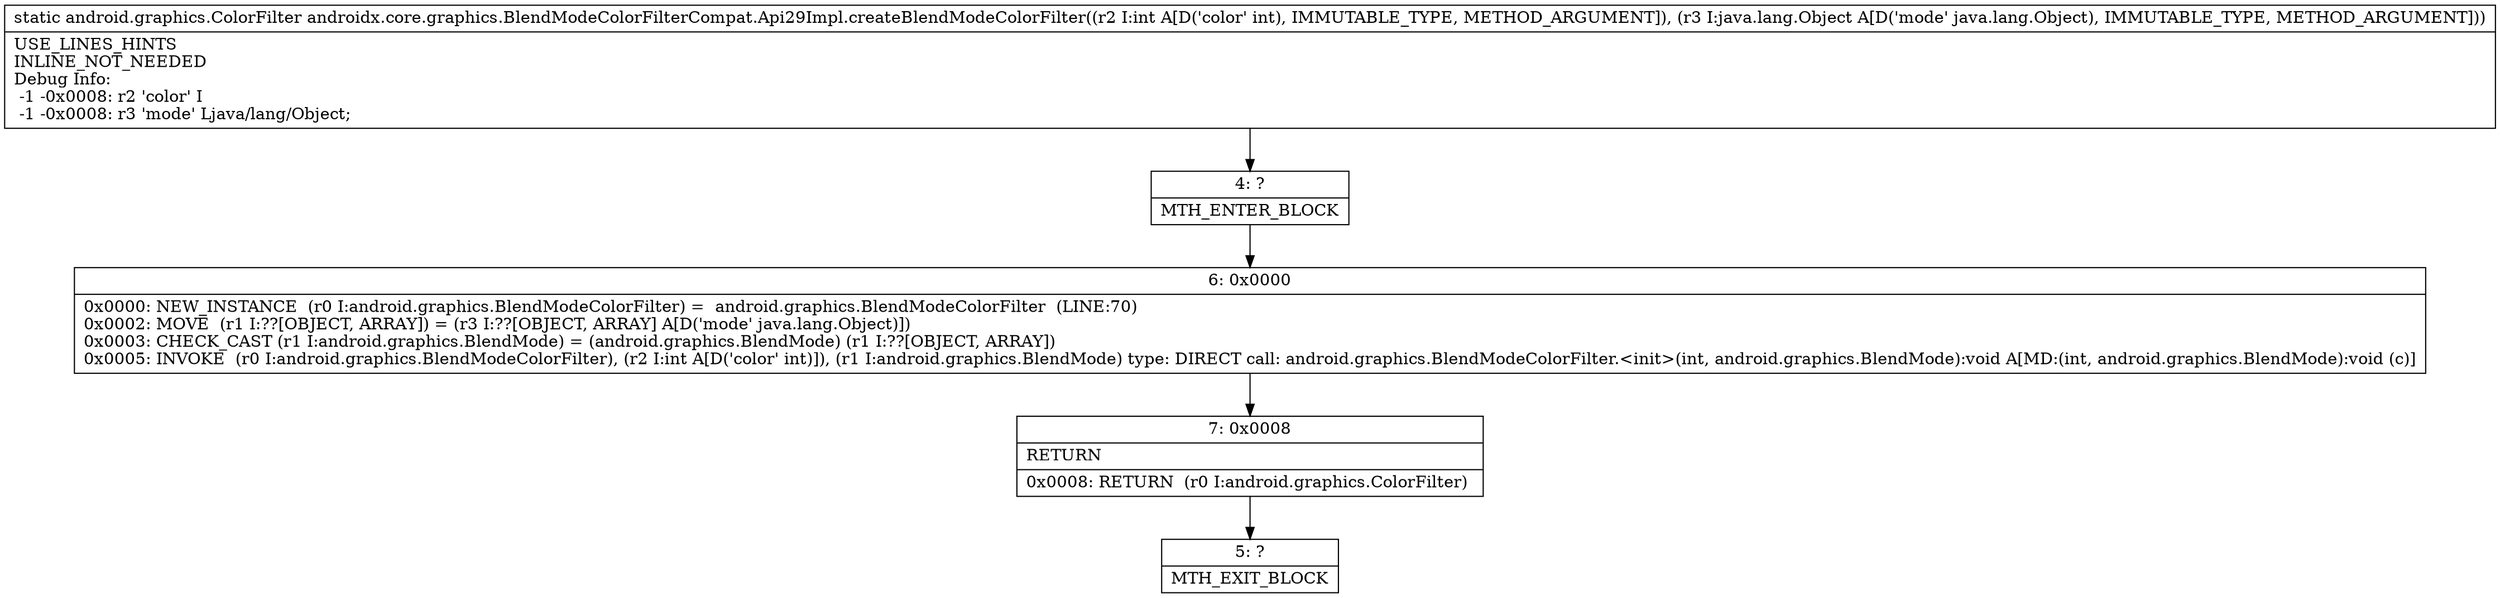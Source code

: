 digraph "CFG forandroidx.core.graphics.BlendModeColorFilterCompat.Api29Impl.createBlendModeColorFilter(ILjava\/lang\/Object;)Landroid\/graphics\/ColorFilter;" {
Node_4 [shape=record,label="{4\:\ ?|MTH_ENTER_BLOCK\l}"];
Node_6 [shape=record,label="{6\:\ 0x0000|0x0000: NEW_INSTANCE  (r0 I:android.graphics.BlendModeColorFilter) =  android.graphics.BlendModeColorFilter  (LINE:70)\l0x0002: MOVE  (r1 I:??[OBJECT, ARRAY]) = (r3 I:??[OBJECT, ARRAY] A[D('mode' java.lang.Object)]) \l0x0003: CHECK_CAST (r1 I:android.graphics.BlendMode) = (android.graphics.BlendMode) (r1 I:??[OBJECT, ARRAY]) \l0x0005: INVOKE  (r0 I:android.graphics.BlendModeColorFilter), (r2 I:int A[D('color' int)]), (r1 I:android.graphics.BlendMode) type: DIRECT call: android.graphics.BlendModeColorFilter.\<init\>(int, android.graphics.BlendMode):void A[MD:(int, android.graphics.BlendMode):void (c)]\l}"];
Node_7 [shape=record,label="{7\:\ 0x0008|RETURN\l|0x0008: RETURN  (r0 I:android.graphics.ColorFilter) \l}"];
Node_5 [shape=record,label="{5\:\ ?|MTH_EXIT_BLOCK\l}"];
MethodNode[shape=record,label="{static android.graphics.ColorFilter androidx.core.graphics.BlendModeColorFilterCompat.Api29Impl.createBlendModeColorFilter((r2 I:int A[D('color' int), IMMUTABLE_TYPE, METHOD_ARGUMENT]), (r3 I:java.lang.Object A[D('mode' java.lang.Object), IMMUTABLE_TYPE, METHOD_ARGUMENT]))  | USE_LINES_HINTS\lINLINE_NOT_NEEDED\lDebug Info:\l  \-1 \-0x0008: r2 'color' I\l  \-1 \-0x0008: r3 'mode' Ljava\/lang\/Object;\l}"];
MethodNode -> Node_4;Node_4 -> Node_6;
Node_6 -> Node_7;
Node_7 -> Node_5;
}

